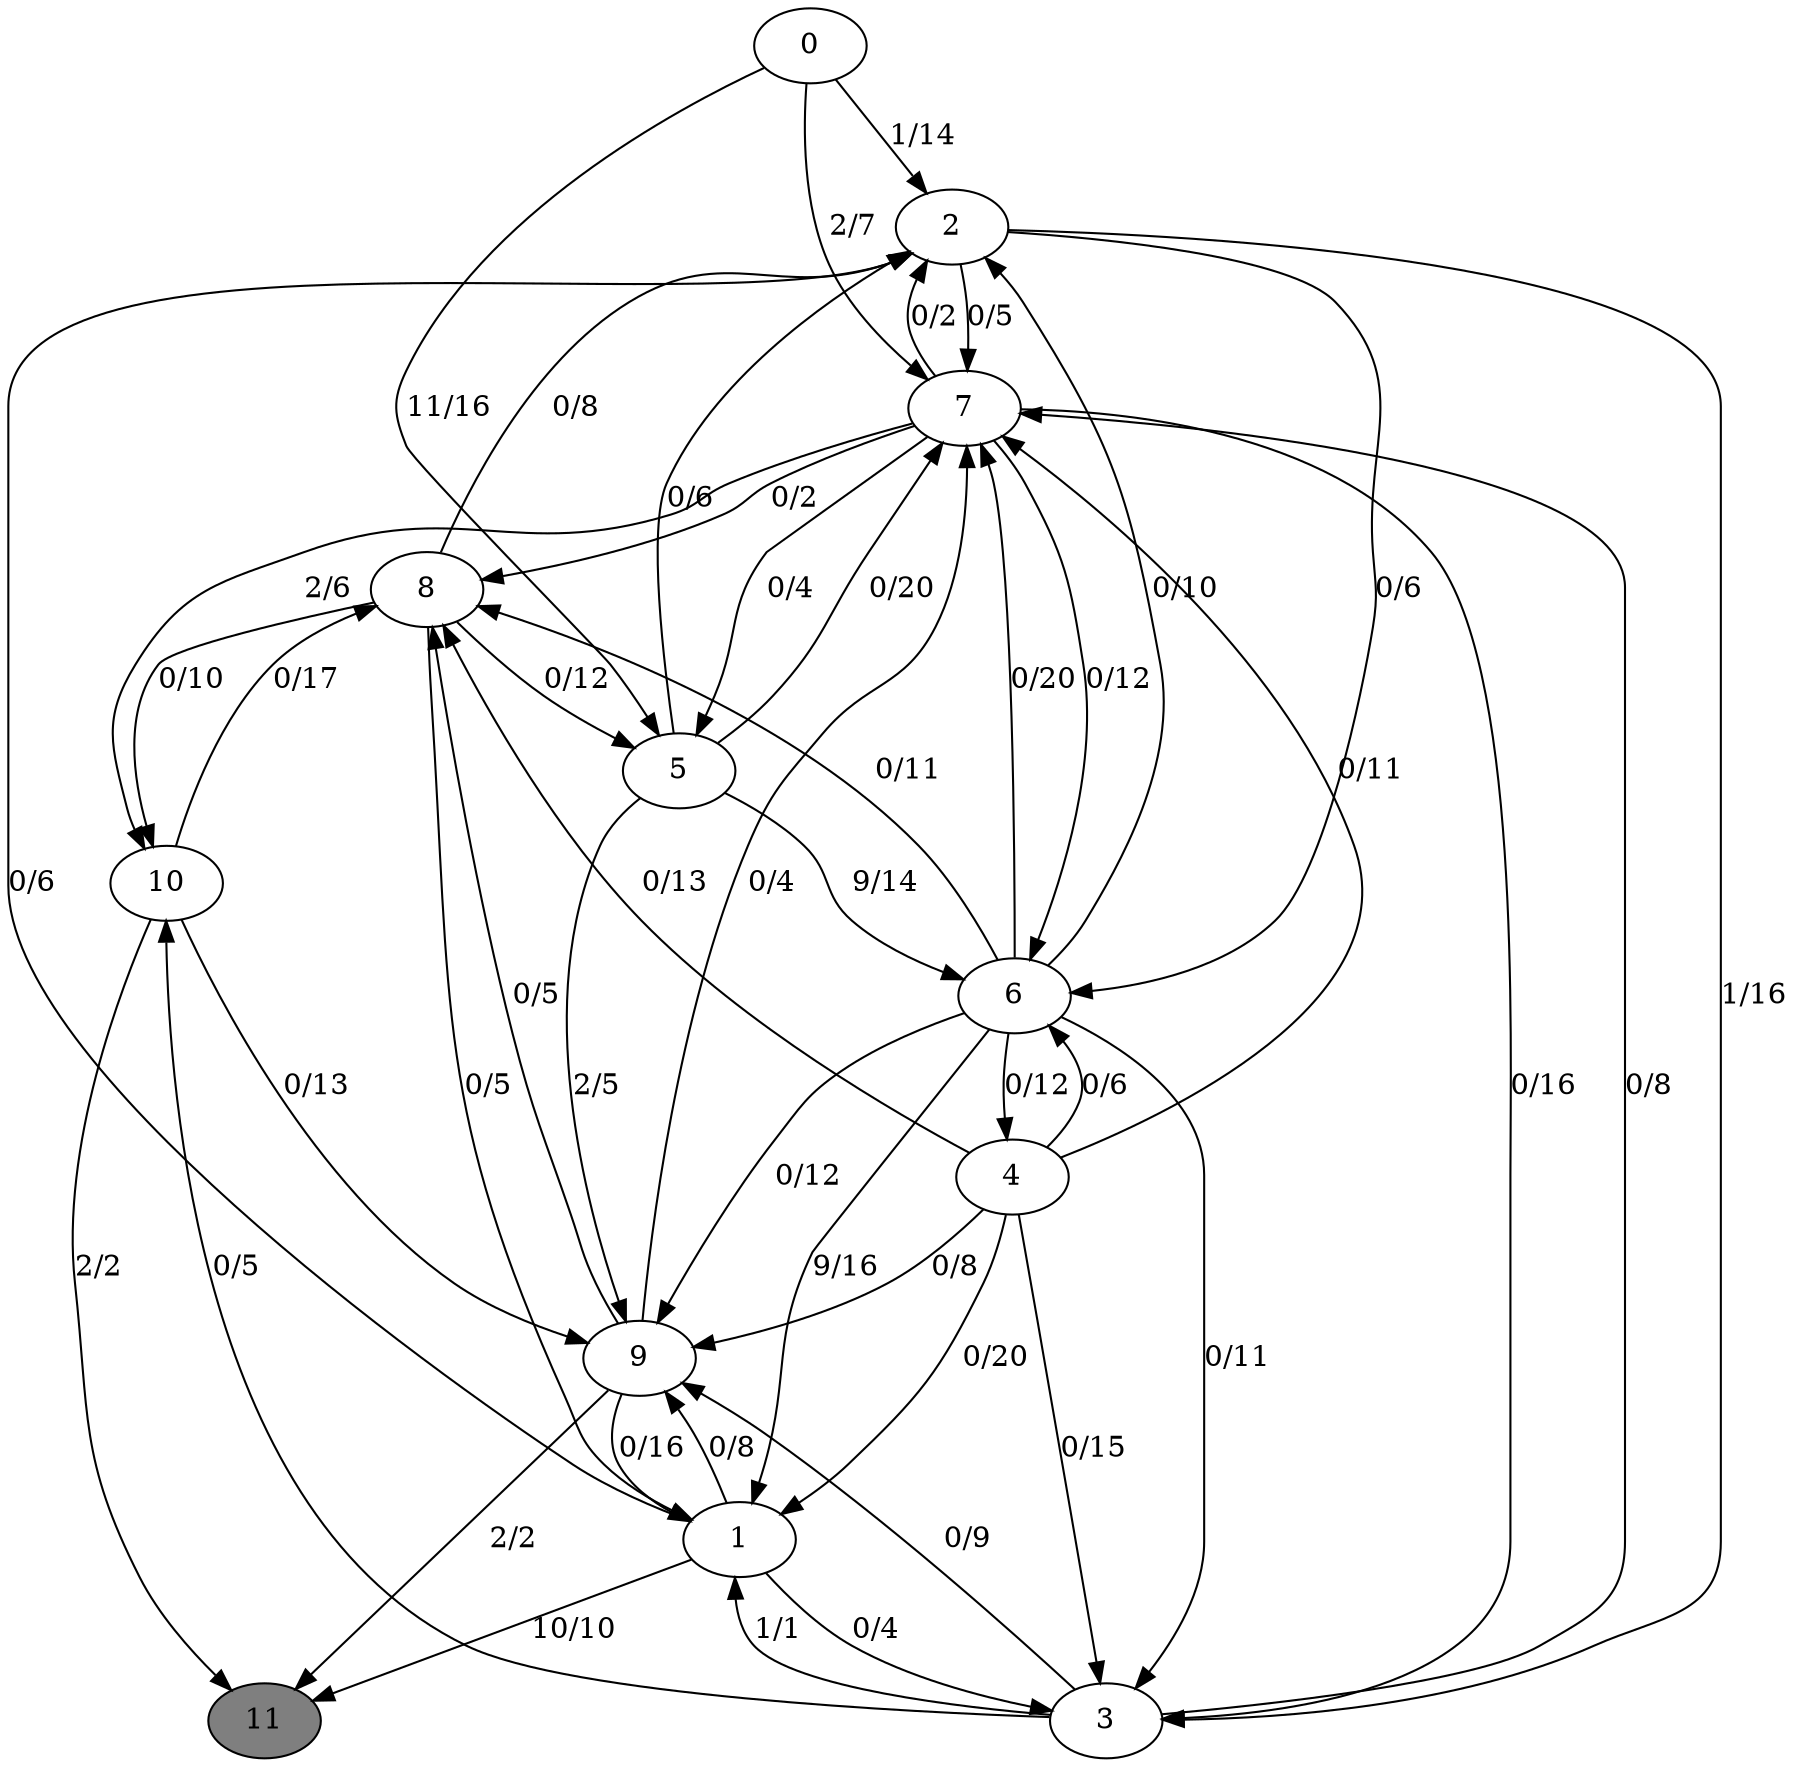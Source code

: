 digraph G {
	0[style=filled fillcolor=grey100];
	0->2[label ="1/14"] ;
	0->5[label ="11/16"] ;
	0->7[label ="2/7"] ;
	1[style=filled fillcolor=grey100];
	1->2[label ="0/6"] ;
	1->3[label ="0/4"] ;
	1->9[label ="0/8"] ;
	1->11[label ="10/10"] ;
	2[style=filled fillcolor=grey100];
	2->3[label ="1/16"] ;
	2->6[label ="0/6"] ;
	2->7[label ="0/5"] ;
	3[style=filled fillcolor=grey100];
	3->1[label ="1/1"] ;
	3->7[label ="0/8"] ;
	3->9[label ="0/9"] ;
	3->10[label ="0/5"] ;
	4[style=filled fillcolor=grey100];
	4->1[label ="0/20"] ;
	4->3[label ="0/15"] ;
	4->6[label ="0/6"] ;
	4->7[label ="0/11"] ;
	4->8[label ="0/13"] ;
	4->9[label ="0/8"] ;
	5[style=filled fillcolor=grey100];
	5->2[label ="0/6"] ;
	5->6[label ="9/14"] ;
	5->7[label ="0/20"] ;
	5->9[label ="2/5"] ;
	6[style=filled fillcolor=grey100];
	6->1[label ="9/16"] ;
	6->2[label ="0/10"] ;
	6->3[label ="0/11"] ;
	6->4[label ="0/12"] ;
	6->7[label ="0/20"] ;
	6->8[label ="0/11"] ;
	6->9[label ="0/12"] ;
	7[style=filled fillcolor=grey100];
	7->2[label ="0/2"] ;
	7->3[label ="0/16"] ;
	7->5[label ="0/4"] ;
	7->6[label ="0/12"] ;
	7->8[label ="0/2"] ;
	7->10[label ="2/6"] ;
	8[style=filled fillcolor=grey100];
	8->1[label ="0/5"] ;
	8->2[label ="0/8"] ;
	8->5[label ="0/12"] ;
	8->10[label ="0/10"] ;
	9[style=filled fillcolor=grey100];
	9->1[label ="0/16"] ;
	9->7[label ="0/4"] ;
	9->8[label ="0/5"] ;
	9->11[label ="2/2"] ;
	10[style=filled fillcolor=grey100];
	10->8[label ="0/17"] ;
	10->9[label ="0/13"] ;
	10->11[label ="2/2"] ;
	11[style=filled fillcolor=grey50];
}
